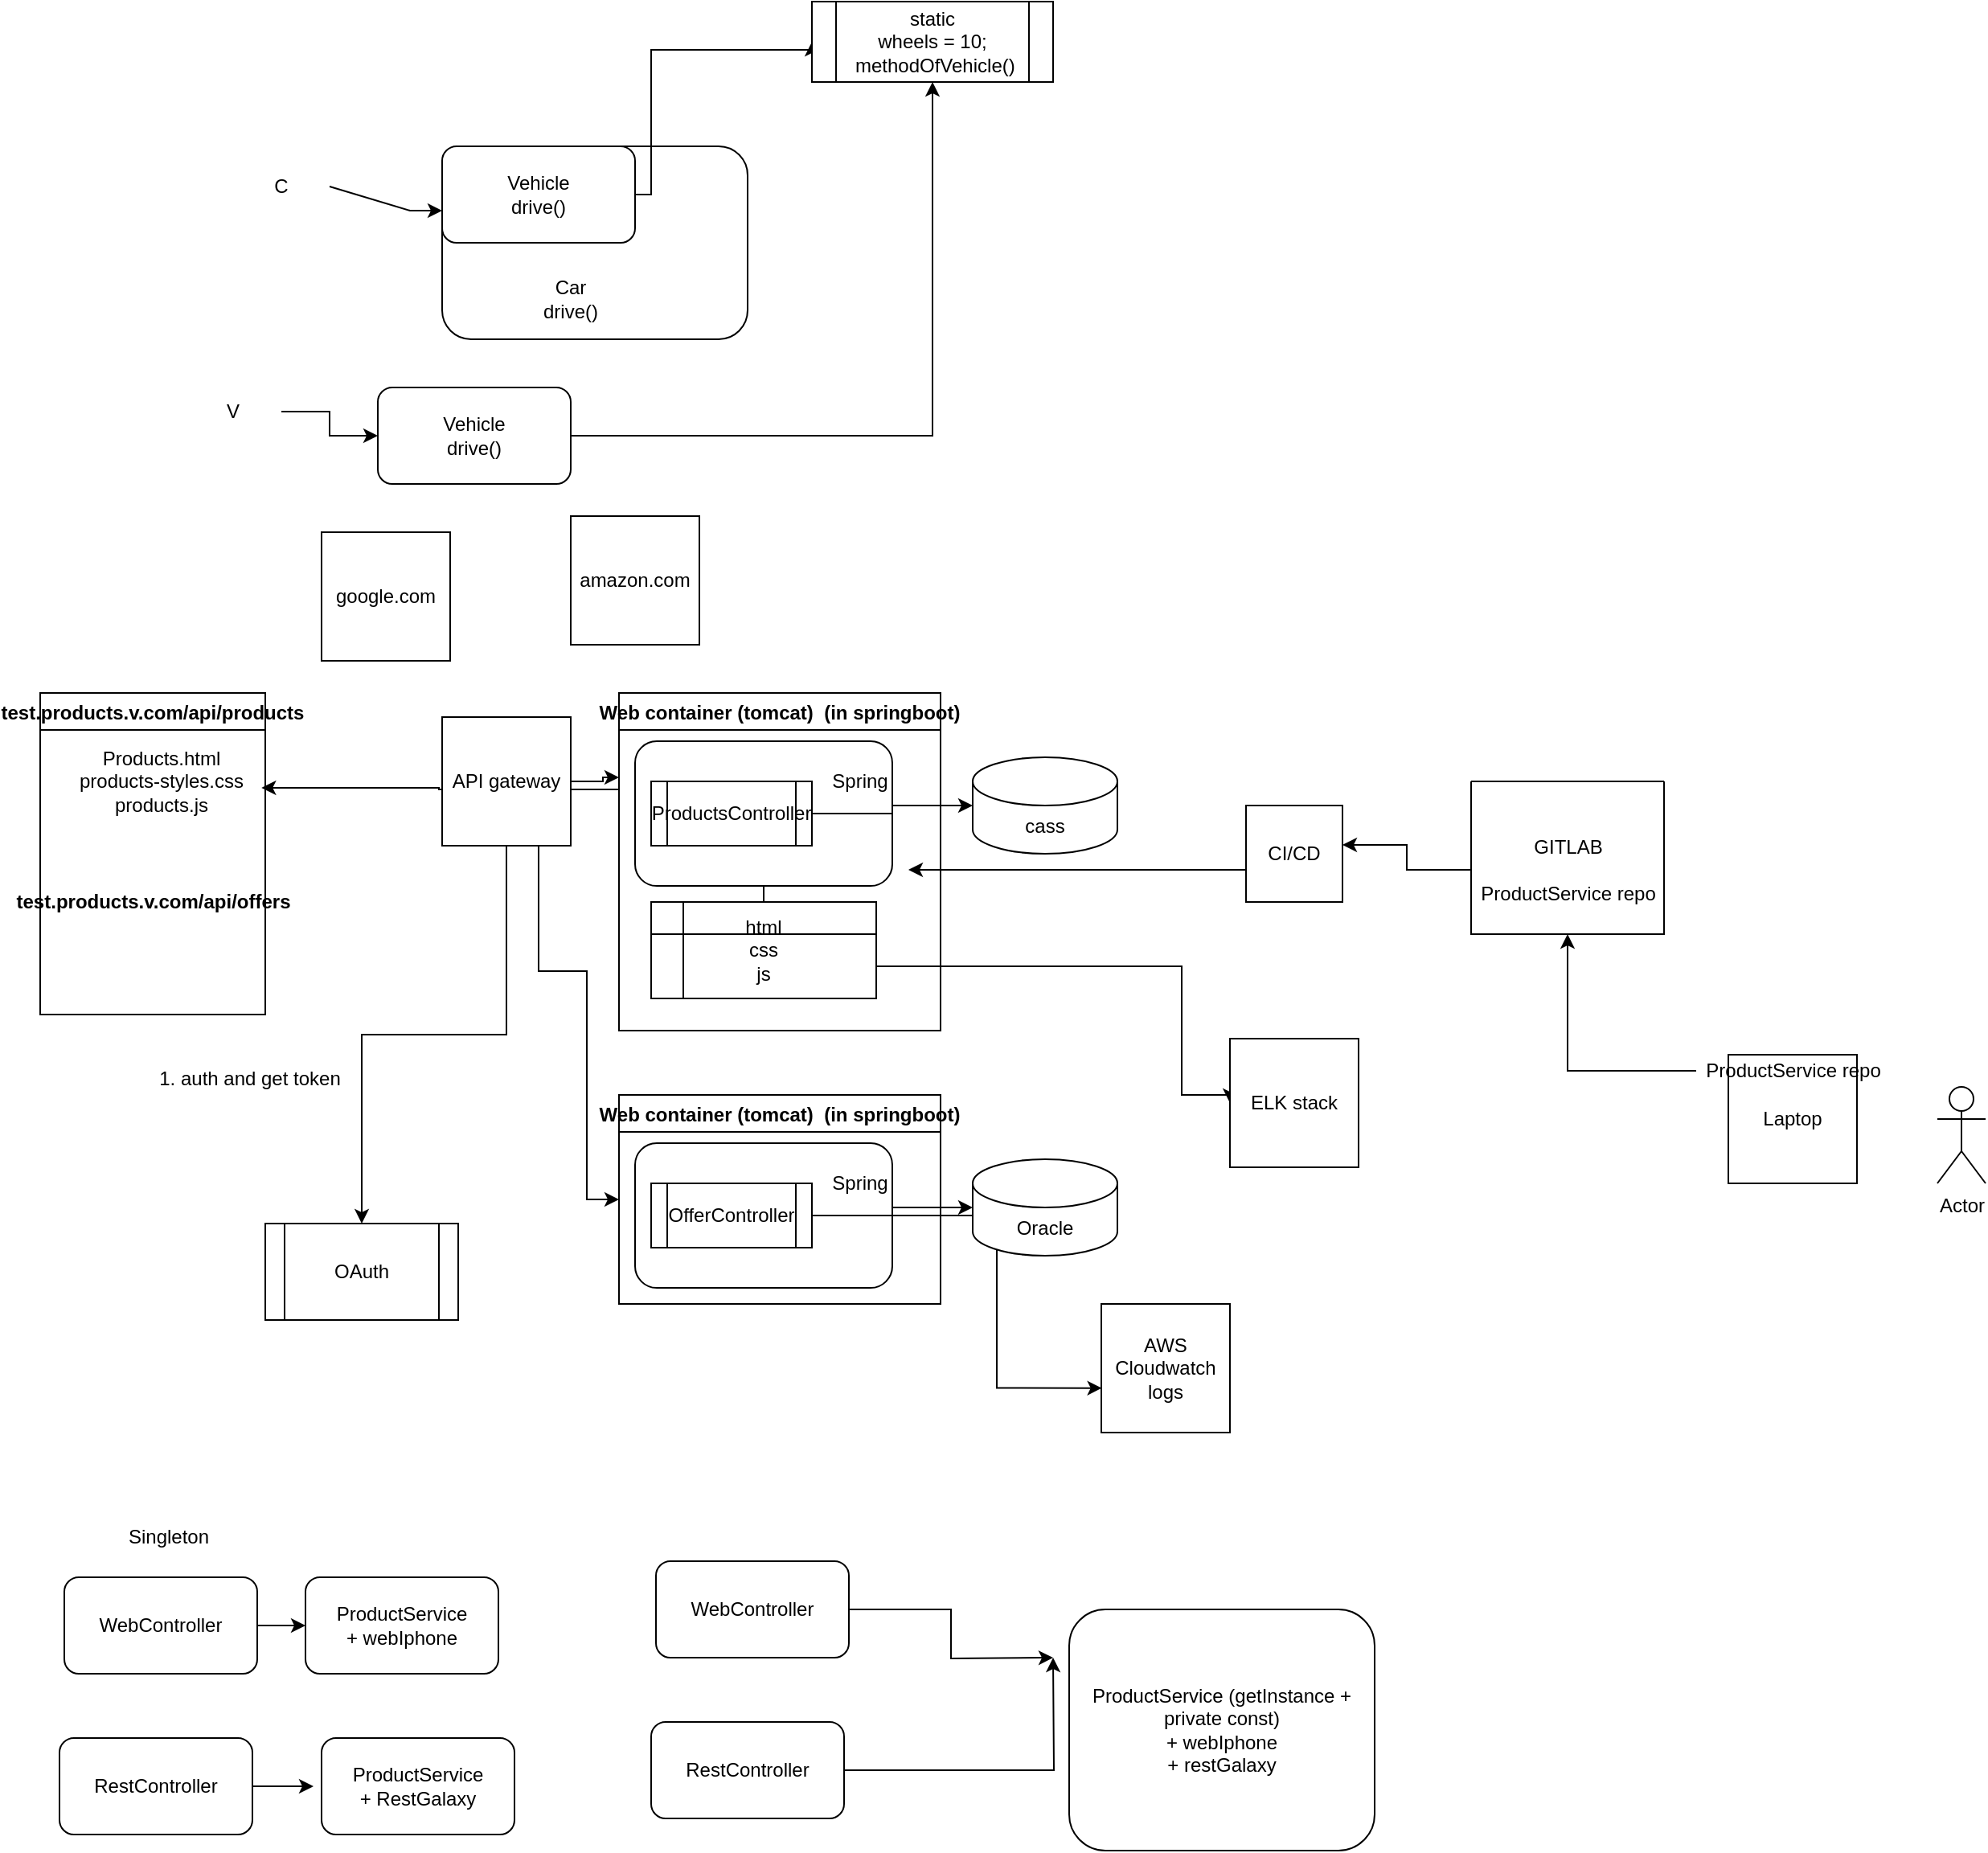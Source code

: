 <mxfile version="17.4.5" type="device"><diagram id="vzY9z4sRMrzOIMX6U0G2" name="Page-1"><mxGraphModel dx="2060" dy="656" grid="1" gridSize="10" guides="1" tooltips="1" connect="1" arrows="1" fold="1" page="1" pageScale="1" pageWidth="850" pageHeight="1100" math="0" shadow="0"><root><mxCell id="0"/><mxCell id="1" parent="0"/><mxCell id="WYkMhWz1KVLbPnTsZtff-45" style="edgeStyle=orthogonalEdgeStyle;rounded=0;orthogonalLoop=1;jettySize=auto;html=1;entryX=0;entryY=0.5;entryDx=0;entryDy=0;" parent="1" source="WYkMhWz1KVLbPnTsZtff-13" target="WYkMhWz1KVLbPnTsZtff-44" edge="1"><mxGeometry relative="1" as="geometry"><Array as="points"><mxPoint x="460" y="610"/><mxPoint x="720" y="610"/><mxPoint x="720" y="690"/><mxPoint x="750" y="690"/></Array></mxGeometry></mxCell><mxCell id="WYkMhWz1KVLbPnTsZtff-13" value="" style="rounded=1;whiteSpace=wrap;html=1;" parent="1" vertex="1"><mxGeometry x="380" y="470" width="160" height="90" as="geometry"/></mxCell><mxCell id="WYkMhWz1KVLbPnTsZtff-2" value="" style="rounded=1;whiteSpace=wrap;html=1;" parent="1" vertex="1"><mxGeometry x="260" y="100" width="190" height="120" as="geometry"/></mxCell><mxCell id="WYkMhWz1KVLbPnTsZtff-10" style="edgeStyle=orthogonalEdgeStyle;rounded=0;orthogonalLoop=1;jettySize=auto;html=1;entryX=0;entryY=0.5;entryDx=0;entryDy=0;" parent="1" source="WYkMhWz1KVLbPnTsZtff-1" target="WYkMhWz1KVLbPnTsZtff-9" edge="1"><mxGeometry relative="1" as="geometry"><Array as="points"><mxPoint x="390" y="130"/><mxPoint x="390" y="40"/><mxPoint x="490" y="40"/></Array></mxGeometry></mxCell><mxCell id="WYkMhWz1KVLbPnTsZtff-1" value="Vehicle&lt;br&gt;drive()" style="rounded=1;whiteSpace=wrap;html=1;" parent="1" vertex="1"><mxGeometry x="260" y="100" width="120" height="60" as="geometry"/></mxCell><mxCell id="WYkMhWz1KVLbPnTsZtff-3" value="Car&lt;br&gt;drive()" style="text;html=1;strokeColor=none;fillColor=none;align=center;verticalAlign=middle;whiteSpace=wrap;rounded=0;" parent="1" vertex="1"><mxGeometry x="310" y="180" width="60" height="30" as="geometry"/></mxCell><mxCell id="WYkMhWz1KVLbPnTsZtff-4" value="C" style="text;html=1;strokeColor=none;fillColor=none;align=center;verticalAlign=middle;whiteSpace=wrap;rounded=0;" parent="1" vertex="1"><mxGeometry x="130" y="110" width="60" height="30" as="geometry"/></mxCell><mxCell id="WYkMhWz1KVLbPnTsZtff-5" value="" style="endArrow=classic;html=1;rounded=0;exitX=1;exitY=0.5;exitDx=0;exitDy=0;" parent="1" source="WYkMhWz1KVLbPnTsZtff-4" edge="1"><mxGeometry width="50" height="50" relative="1" as="geometry"><mxPoint x="320" y="190" as="sourcePoint"/><mxPoint x="260" y="140" as="targetPoint"/><Array as="points"><mxPoint x="240" y="140"/></Array></mxGeometry></mxCell><mxCell id="WYkMhWz1KVLbPnTsZtff-8" style="edgeStyle=orthogonalEdgeStyle;rounded=0;orthogonalLoop=1;jettySize=auto;html=1;entryX=0;entryY=0.5;entryDx=0;entryDy=0;" parent="1" source="WYkMhWz1KVLbPnTsZtff-6" target="WYkMhWz1KVLbPnTsZtff-7" edge="1"><mxGeometry relative="1" as="geometry"/></mxCell><mxCell id="WYkMhWz1KVLbPnTsZtff-6" value="V" style="text;html=1;strokeColor=none;fillColor=none;align=center;verticalAlign=middle;whiteSpace=wrap;rounded=0;" parent="1" vertex="1"><mxGeometry x="100" y="250" width="60" height="30" as="geometry"/></mxCell><mxCell id="WYkMhWz1KVLbPnTsZtff-11" style="edgeStyle=orthogonalEdgeStyle;rounded=0;orthogonalLoop=1;jettySize=auto;html=1;entryX=0.5;entryY=1;entryDx=0;entryDy=0;" parent="1" source="WYkMhWz1KVLbPnTsZtff-7" target="WYkMhWz1KVLbPnTsZtff-9" edge="1"><mxGeometry relative="1" as="geometry"/></mxCell><mxCell id="WYkMhWz1KVLbPnTsZtff-7" value="Vehicle&lt;br&gt;drive()" style="rounded=1;whiteSpace=wrap;html=1;" parent="1" vertex="1"><mxGeometry x="220" y="250" width="120" height="60" as="geometry"/></mxCell><mxCell id="WYkMhWz1KVLbPnTsZtff-9" value="static&lt;br&gt;wheels = 10;&lt;br&gt;&amp;nbsp;methodOfVehicle()" style="shape=process;whiteSpace=wrap;html=1;backgroundOutline=1;" parent="1" vertex="1"><mxGeometry x="490" y="10" width="150" height="50" as="geometry"/></mxCell><mxCell id="WYkMhWz1KVLbPnTsZtff-33" style="edgeStyle=orthogonalEdgeStyle;rounded=0;orthogonalLoop=1;jettySize=auto;html=1;entryX=0;entryY=0.5;entryDx=0;entryDy=0;entryPerimeter=0;" parent="1" source="WYkMhWz1KVLbPnTsZtff-12" target="WYkMhWz1KVLbPnTsZtff-25" edge="1"><mxGeometry relative="1" as="geometry"/></mxCell><mxCell id="WYkMhWz1KVLbPnTsZtff-12" value="ProductsController" style="shape=process;whiteSpace=wrap;html=1;backgroundOutline=1;" parent="1" vertex="1"><mxGeometry x="390" y="495" width="100" height="40" as="geometry"/></mxCell><mxCell id="WYkMhWz1KVLbPnTsZtff-56" style="edgeStyle=orthogonalEdgeStyle;rounded=0;orthogonalLoop=1;jettySize=auto;html=1;entryX=1.022;entryY=0.58;entryDx=0;entryDy=0;entryPerimeter=0;" parent="1" source="WYkMhWz1KVLbPnTsZtff-14" target="WYkMhWz1KVLbPnTsZtff-20" edge="1"><mxGeometry relative="1" as="geometry"><Array as="points"><mxPoint x="258" y="500"/><mxPoint x="258" y="499"/></Array></mxGeometry></mxCell><mxCell id="WYkMhWz1KVLbPnTsZtff-14" value="Web container (tomcat)  (in springboot)" style="swimlane;" parent="1" vertex="1"><mxGeometry x="370" y="440" width="200" height="210" as="geometry"/></mxCell><mxCell id="WYkMhWz1KVLbPnTsZtff-15" value="Spring" style="text;html=1;strokeColor=none;fillColor=none;align=center;verticalAlign=middle;whiteSpace=wrap;rounded=0;" parent="WYkMhWz1KVLbPnTsZtff-14" vertex="1"><mxGeometry x="120" y="40" width="60" height="30" as="geometry"/></mxCell><mxCell id="WYkMhWz1KVLbPnTsZtff-19" value="html&lt;br&gt;css&lt;br&gt;js" style="shape=internalStorage;whiteSpace=wrap;html=1;backgroundOutline=1;" parent="WYkMhWz1KVLbPnTsZtff-14" vertex="1"><mxGeometry x="20" y="130" width="140" height="60" as="geometry"/></mxCell><mxCell id="WYkMhWz1KVLbPnTsZtff-50" style="edgeStyle=orthogonalEdgeStyle;rounded=0;orthogonalLoop=1;jettySize=auto;html=1;exitX=0.5;exitY=1;exitDx=0;exitDy=0;" parent="1" source="WYkMhWz1KVLbPnTsZtff-62" target="WYkMhWz1KVLbPnTsZtff-49" edge="1"><mxGeometry relative="1" as="geometry"/></mxCell><mxCell id="WYkMhWz1KVLbPnTsZtff-16" value="test.products.v.com/api/products" style="swimlane;" parent="1" vertex="1"><mxGeometry x="10" y="440" width="140" height="200" as="geometry"/></mxCell><mxCell id="WYkMhWz1KVLbPnTsZtff-20" value="Products.html&lt;br&gt;products-styles.css&lt;br&gt;products.js" style="text;html=1;align=center;verticalAlign=middle;resizable=0;points=[];autosize=1;strokeColor=none;fillColor=none;" parent="WYkMhWz1KVLbPnTsZtff-16" vertex="1"><mxGeometry x="15" y="30" width="120" height="50" as="geometry"/></mxCell><mxCell id="WYkMhWz1KVLbPnTsZtff-25" value="cass" style="shape=cylinder3;whiteSpace=wrap;html=1;boundedLbl=1;backgroundOutline=1;size=15;" parent="1" vertex="1"><mxGeometry x="590" y="480" width="90" height="60" as="geometry"/></mxCell><mxCell id="WYkMhWz1KVLbPnTsZtff-47" style="edgeStyle=orthogonalEdgeStyle;rounded=0;orthogonalLoop=1;jettySize=auto;html=1;entryX=0.004;entryY=0.654;entryDx=0;entryDy=0;entryPerimeter=0;" parent="1" source="WYkMhWz1KVLbPnTsZtff-26" target="WYkMhWz1KVLbPnTsZtff-46" edge="1"><mxGeometry relative="1" as="geometry"/></mxCell><mxCell id="WYkMhWz1KVLbPnTsZtff-26" value="" style="rounded=1;whiteSpace=wrap;html=1;" parent="1" vertex="1"><mxGeometry x="380" y="720" width="160" height="90" as="geometry"/></mxCell><mxCell id="WYkMhWz1KVLbPnTsZtff-32" style="edgeStyle=orthogonalEdgeStyle;rounded=0;orthogonalLoop=1;jettySize=auto;html=1;" parent="1" source="WYkMhWz1KVLbPnTsZtff-27" target="WYkMhWz1KVLbPnTsZtff-31" edge="1"><mxGeometry relative="1" as="geometry"/></mxCell><mxCell id="WYkMhWz1KVLbPnTsZtff-27" value="OfferController" style="shape=process;whiteSpace=wrap;html=1;backgroundOutline=1;" parent="1" vertex="1"><mxGeometry x="390" y="745" width="100" height="40" as="geometry"/></mxCell><mxCell id="WYkMhWz1KVLbPnTsZtff-28" value="Web container (tomcat)  (in springboot)" style="swimlane;" parent="1" vertex="1"><mxGeometry x="370" y="690" width="200" height="130" as="geometry"/></mxCell><mxCell id="WYkMhWz1KVLbPnTsZtff-29" value="Spring" style="text;html=1;strokeColor=none;fillColor=none;align=center;verticalAlign=middle;whiteSpace=wrap;rounded=0;" parent="WYkMhWz1KVLbPnTsZtff-28" vertex="1"><mxGeometry x="120" y="40" width="60" height="30" as="geometry"/></mxCell><mxCell id="WYkMhWz1KVLbPnTsZtff-31" value="Oracle" style="shape=cylinder3;whiteSpace=wrap;html=1;boundedLbl=1;backgroundOutline=1;size=15;" parent="1" vertex="1"><mxGeometry x="590" y="730" width="90" height="60" as="geometry"/></mxCell><mxCell id="WYkMhWz1KVLbPnTsZtff-35" value="" style="swimlane;startSize=0;" parent="1" vertex="1"><mxGeometry x="900" y="495" width="120" height="95" as="geometry"/></mxCell><mxCell id="WYkMhWz1KVLbPnTsZtff-42" style="edgeStyle=orthogonalEdgeStyle;rounded=0;orthogonalLoop=1;jettySize=auto;html=1;entryX=1;entryY=0.408;entryDx=0;entryDy=0;entryPerimeter=0;" parent="1" source="WYkMhWz1KVLbPnTsZtff-36" target="WYkMhWz1KVLbPnTsZtff-41" edge="1"><mxGeometry relative="1" as="geometry"/></mxCell><mxCell id="WYkMhWz1KVLbPnTsZtff-36" value="GITLAB&lt;br&gt;&lt;br&gt;ProductService repo" style="text;html=1;align=center;verticalAlign=middle;resizable=0;points=[];autosize=1;strokeColor=none;fillColor=none;" parent="1" vertex="1"><mxGeometry x="900" y="525" width="120" height="50" as="geometry"/></mxCell><mxCell id="WYkMhWz1KVLbPnTsZtff-37" value="Laptop" style="whiteSpace=wrap;html=1;aspect=fixed;" parent="1" vertex="1"><mxGeometry x="1060" y="665" width="80" height="80" as="geometry"/></mxCell><mxCell id="WYkMhWz1KVLbPnTsZtff-38" value="Actor" style="shape=umlActor;verticalLabelPosition=bottom;verticalAlign=top;html=1;outlineConnect=0;" parent="1" vertex="1"><mxGeometry x="1190" y="685" width="30" height="60" as="geometry"/></mxCell><mxCell id="WYkMhWz1KVLbPnTsZtff-40" style="edgeStyle=orthogonalEdgeStyle;rounded=0;orthogonalLoop=1;jettySize=auto;html=1;" parent="1" source="WYkMhWz1KVLbPnTsZtff-39" target="WYkMhWz1KVLbPnTsZtff-35" edge="1"><mxGeometry relative="1" as="geometry"/></mxCell><mxCell id="WYkMhWz1KVLbPnTsZtff-39" value="ProductService&amp;nbsp;repo" style="text;html=1;align=center;verticalAlign=middle;resizable=0;points=[];autosize=1;strokeColor=none;fillColor=none;" parent="1" vertex="1"><mxGeometry x="1040" y="665" width="120" height="20" as="geometry"/></mxCell><mxCell id="WYkMhWz1KVLbPnTsZtff-43" style="edgeStyle=orthogonalEdgeStyle;rounded=0;orthogonalLoop=1;jettySize=auto;html=1;" parent="1" source="WYkMhWz1KVLbPnTsZtff-41" edge="1"><mxGeometry relative="1" as="geometry"><mxPoint x="550" y="550" as="targetPoint"/><Array as="points"><mxPoint x="710" y="550"/><mxPoint x="710" y="550"/></Array></mxGeometry></mxCell><mxCell id="WYkMhWz1KVLbPnTsZtff-41" value="CI/CD" style="whiteSpace=wrap;html=1;aspect=fixed;" parent="1" vertex="1"><mxGeometry x="760" y="510" width="60" height="60" as="geometry"/></mxCell><mxCell id="WYkMhWz1KVLbPnTsZtff-44" value="ELK stack" style="whiteSpace=wrap;html=1;aspect=fixed;" parent="1" vertex="1"><mxGeometry x="750" y="655" width="80" height="80" as="geometry"/></mxCell><mxCell id="WYkMhWz1KVLbPnTsZtff-46" value="AWS Cloudwatch logs" style="whiteSpace=wrap;html=1;aspect=fixed;" parent="1" vertex="1"><mxGeometry x="670" y="820" width="80" height="80" as="geometry"/></mxCell><mxCell id="WYkMhWz1KVLbPnTsZtff-49" value="OAuth" style="shape=process;whiteSpace=wrap;html=1;backgroundOutline=1;" parent="1" vertex="1"><mxGeometry x="150" y="770" width="120" height="60" as="geometry"/></mxCell><mxCell id="WYkMhWz1KVLbPnTsZtff-52" value="1. auth and get token" style="text;html=1;align=center;verticalAlign=middle;resizable=0;points=[];autosize=1;strokeColor=none;fillColor=none;" parent="1" vertex="1"><mxGeometry x="75" y="670" width="130" height="20" as="geometry"/></mxCell><mxCell id="WYkMhWz1KVLbPnTsZtff-58" value="google.com" style="whiteSpace=wrap;html=1;aspect=fixed;" parent="1" vertex="1"><mxGeometry x="185" y="340" width="80" height="80" as="geometry"/></mxCell><mxCell id="WYkMhWz1KVLbPnTsZtff-59" value="amazon.com" style="whiteSpace=wrap;html=1;aspect=fixed;" parent="1" vertex="1"><mxGeometry x="340" y="330" width="80" height="80" as="geometry"/></mxCell><mxCell id="WYkMhWz1KVLbPnTsZtff-61" value="&lt;span style=&quot;font-weight: 700&quot;&gt;test.products.v.com/api/offers&lt;/span&gt;" style="text;html=1;align=center;verticalAlign=middle;resizable=0;points=[];autosize=1;strokeColor=none;fillColor=none;" parent="1" vertex="1"><mxGeometry x="-15" y="560" width="190" height="20" as="geometry"/></mxCell><mxCell id="WYkMhWz1KVLbPnTsZtff-63" style="edgeStyle=orthogonalEdgeStyle;rounded=0;orthogonalLoop=1;jettySize=auto;html=1;entryX=0;entryY=0.25;entryDx=0;entryDy=0;" parent="1" source="WYkMhWz1KVLbPnTsZtff-62" target="WYkMhWz1KVLbPnTsZtff-14" edge="1"><mxGeometry relative="1" as="geometry"/></mxCell><mxCell id="WYkMhWz1KVLbPnTsZtff-64" style="edgeStyle=orthogonalEdgeStyle;rounded=0;orthogonalLoop=1;jettySize=auto;html=1;entryX=0;entryY=0.5;entryDx=0;entryDy=0;" parent="1" source="WYkMhWz1KVLbPnTsZtff-62" target="WYkMhWz1KVLbPnTsZtff-28" edge="1"><mxGeometry relative="1" as="geometry"><Array as="points"><mxPoint x="320" y="613"/><mxPoint x="350" y="613"/><mxPoint x="350" y="755"/></Array></mxGeometry></mxCell><mxCell id="WYkMhWz1KVLbPnTsZtff-62" value="API gateway" style="whiteSpace=wrap;html=1;aspect=fixed;" parent="1" vertex="1"><mxGeometry x="260" y="455" width="80" height="80" as="geometry"/></mxCell><mxCell id="3VdlVlhjWJzVtXwOIlqE-1" value="Singleton&lt;br&gt;" style="text;html=1;strokeColor=none;fillColor=none;align=center;verticalAlign=middle;whiteSpace=wrap;rounded=0;" vertex="1" parent="1"><mxGeometry x="60" y="950" width="60" height="30" as="geometry"/></mxCell><mxCell id="3VdlVlhjWJzVtXwOIlqE-5" style="edgeStyle=orthogonalEdgeStyle;rounded=0;orthogonalLoop=1;jettySize=auto;html=1;entryX=0;entryY=0.5;entryDx=0;entryDy=0;" edge="1" parent="1" source="3VdlVlhjWJzVtXwOIlqE-2" target="3VdlVlhjWJzVtXwOIlqE-4"><mxGeometry relative="1" as="geometry"/></mxCell><mxCell id="3VdlVlhjWJzVtXwOIlqE-2" value="WebController" style="rounded=1;whiteSpace=wrap;html=1;" vertex="1" parent="1"><mxGeometry x="25" y="990" width="120" height="60" as="geometry"/></mxCell><mxCell id="3VdlVlhjWJzVtXwOIlqE-7" style="edgeStyle=orthogonalEdgeStyle;rounded=0;orthogonalLoop=1;jettySize=auto;html=1;" edge="1" parent="1" source="3VdlVlhjWJzVtXwOIlqE-3"><mxGeometry relative="1" as="geometry"><mxPoint x="180" y="1120" as="targetPoint"/></mxGeometry></mxCell><mxCell id="3VdlVlhjWJzVtXwOIlqE-3" value="RestController" style="rounded=1;whiteSpace=wrap;html=1;" vertex="1" parent="1"><mxGeometry x="22" y="1090" width="120" height="60" as="geometry"/></mxCell><mxCell id="3VdlVlhjWJzVtXwOIlqE-4" value="ProductService&lt;br&gt;+ webIphone" style="rounded=1;whiteSpace=wrap;html=1;" vertex="1" parent="1"><mxGeometry x="175" y="990" width="120" height="60" as="geometry"/></mxCell><mxCell id="3VdlVlhjWJzVtXwOIlqE-6" value="ProductService&lt;br&gt;+ RestGalaxy" style="rounded=1;whiteSpace=wrap;html=1;" vertex="1" parent="1"><mxGeometry x="185" y="1090" width="120" height="60" as="geometry"/></mxCell><mxCell id="3VdlVlhjWJzVtXwOIlqE-8" style="edgeStyle=orthogonalEdgeStyle;rounded=0;orthogonalLoop=1;jettySize=auto;html=1;" edge="1" parent="1" source="3VdlVlhjWJzVtXwOIlqE-9"><mxGeometry relative="1" as="geometry"><mxPoint x="640" y="1040" as="targetPoint"/></mxGeometry></mxCell><mxCell id="3VdlVlhjWJzVtXwOIlqE-9" value="WebController" style="rounded=1;whiteSpace=wrap;html=1;" vertex="1" parent="1"><mxGeometry x="393" y="980" width="120" height="60" as="geometry"/></mxCell><mxCell id="3VdlVlhjWJzVtXwOIlqE-10" style="edgeStyle=orthogonalEdgeStyle;rounded=0;orthogonalLoop=1;jettySize=auto;html=1;" edge="1" parent="1" source="3VdlVlhjWJzVtXwOIlqE-11"><mxGeometry relative="1" as="geometry"><mxPoint x="640" y="1040" as="targetPoint"/></mxGeometry></mxCell><mxCell id="3VdlVlhjWJzVtXwOIlqE-11" value="RestController" style="rounded=1;whiteSpace=wrap;html=1;" vertex="1" parent="1"><mxGeometry x="390" y="1080" width="120" height="60" as="geometry"/></mxCell><mxCell id="3VdlVlhjWJzVtXwOIlqE-14" value="ProductService (getInstance + private const)&lt;br&gt;+ webIphone&lt;br&gt;+ restGalaxy" style="rounded=1;whiteSpace=wrap;html=1;" vertex="1" parent="1"><mxGeometry x="650" y="1010" width="190" height="150" as="geometry"/></mxCell></root></mxGraphModel></diagram></mxfile>